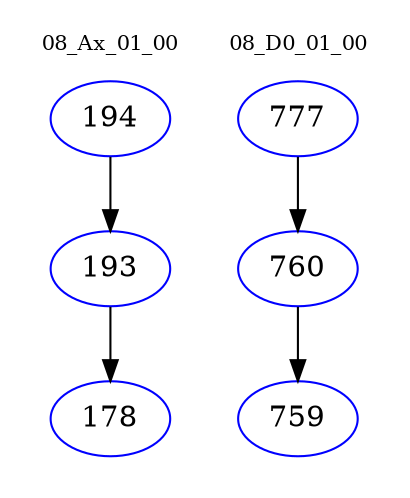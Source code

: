 digraph{
subgraph cluster_0 {
color = white
label = "08_Ax_01_00";
fontsize=10;
T0_194 [label="194", color="blue"]
T0_194 -> T0_193 [color="black"]
T0_193 [label="193", color="blue"]
T0_193 -> T0_178 [color="black"]
T0_178 [label="178", color="blue"]
}
subgraph cluster_1 {
color = white
label = "08_D0_01_00";
fontsize=10;
T1_777 [label="777", color="blue"]
T1_777 -> T1_760 [color="black"]
T1_760 [label="760", color="blue"]
T1_760 -> T1_759 [color="black"]
T1_759 [label="759", color="blue"]
}
}

